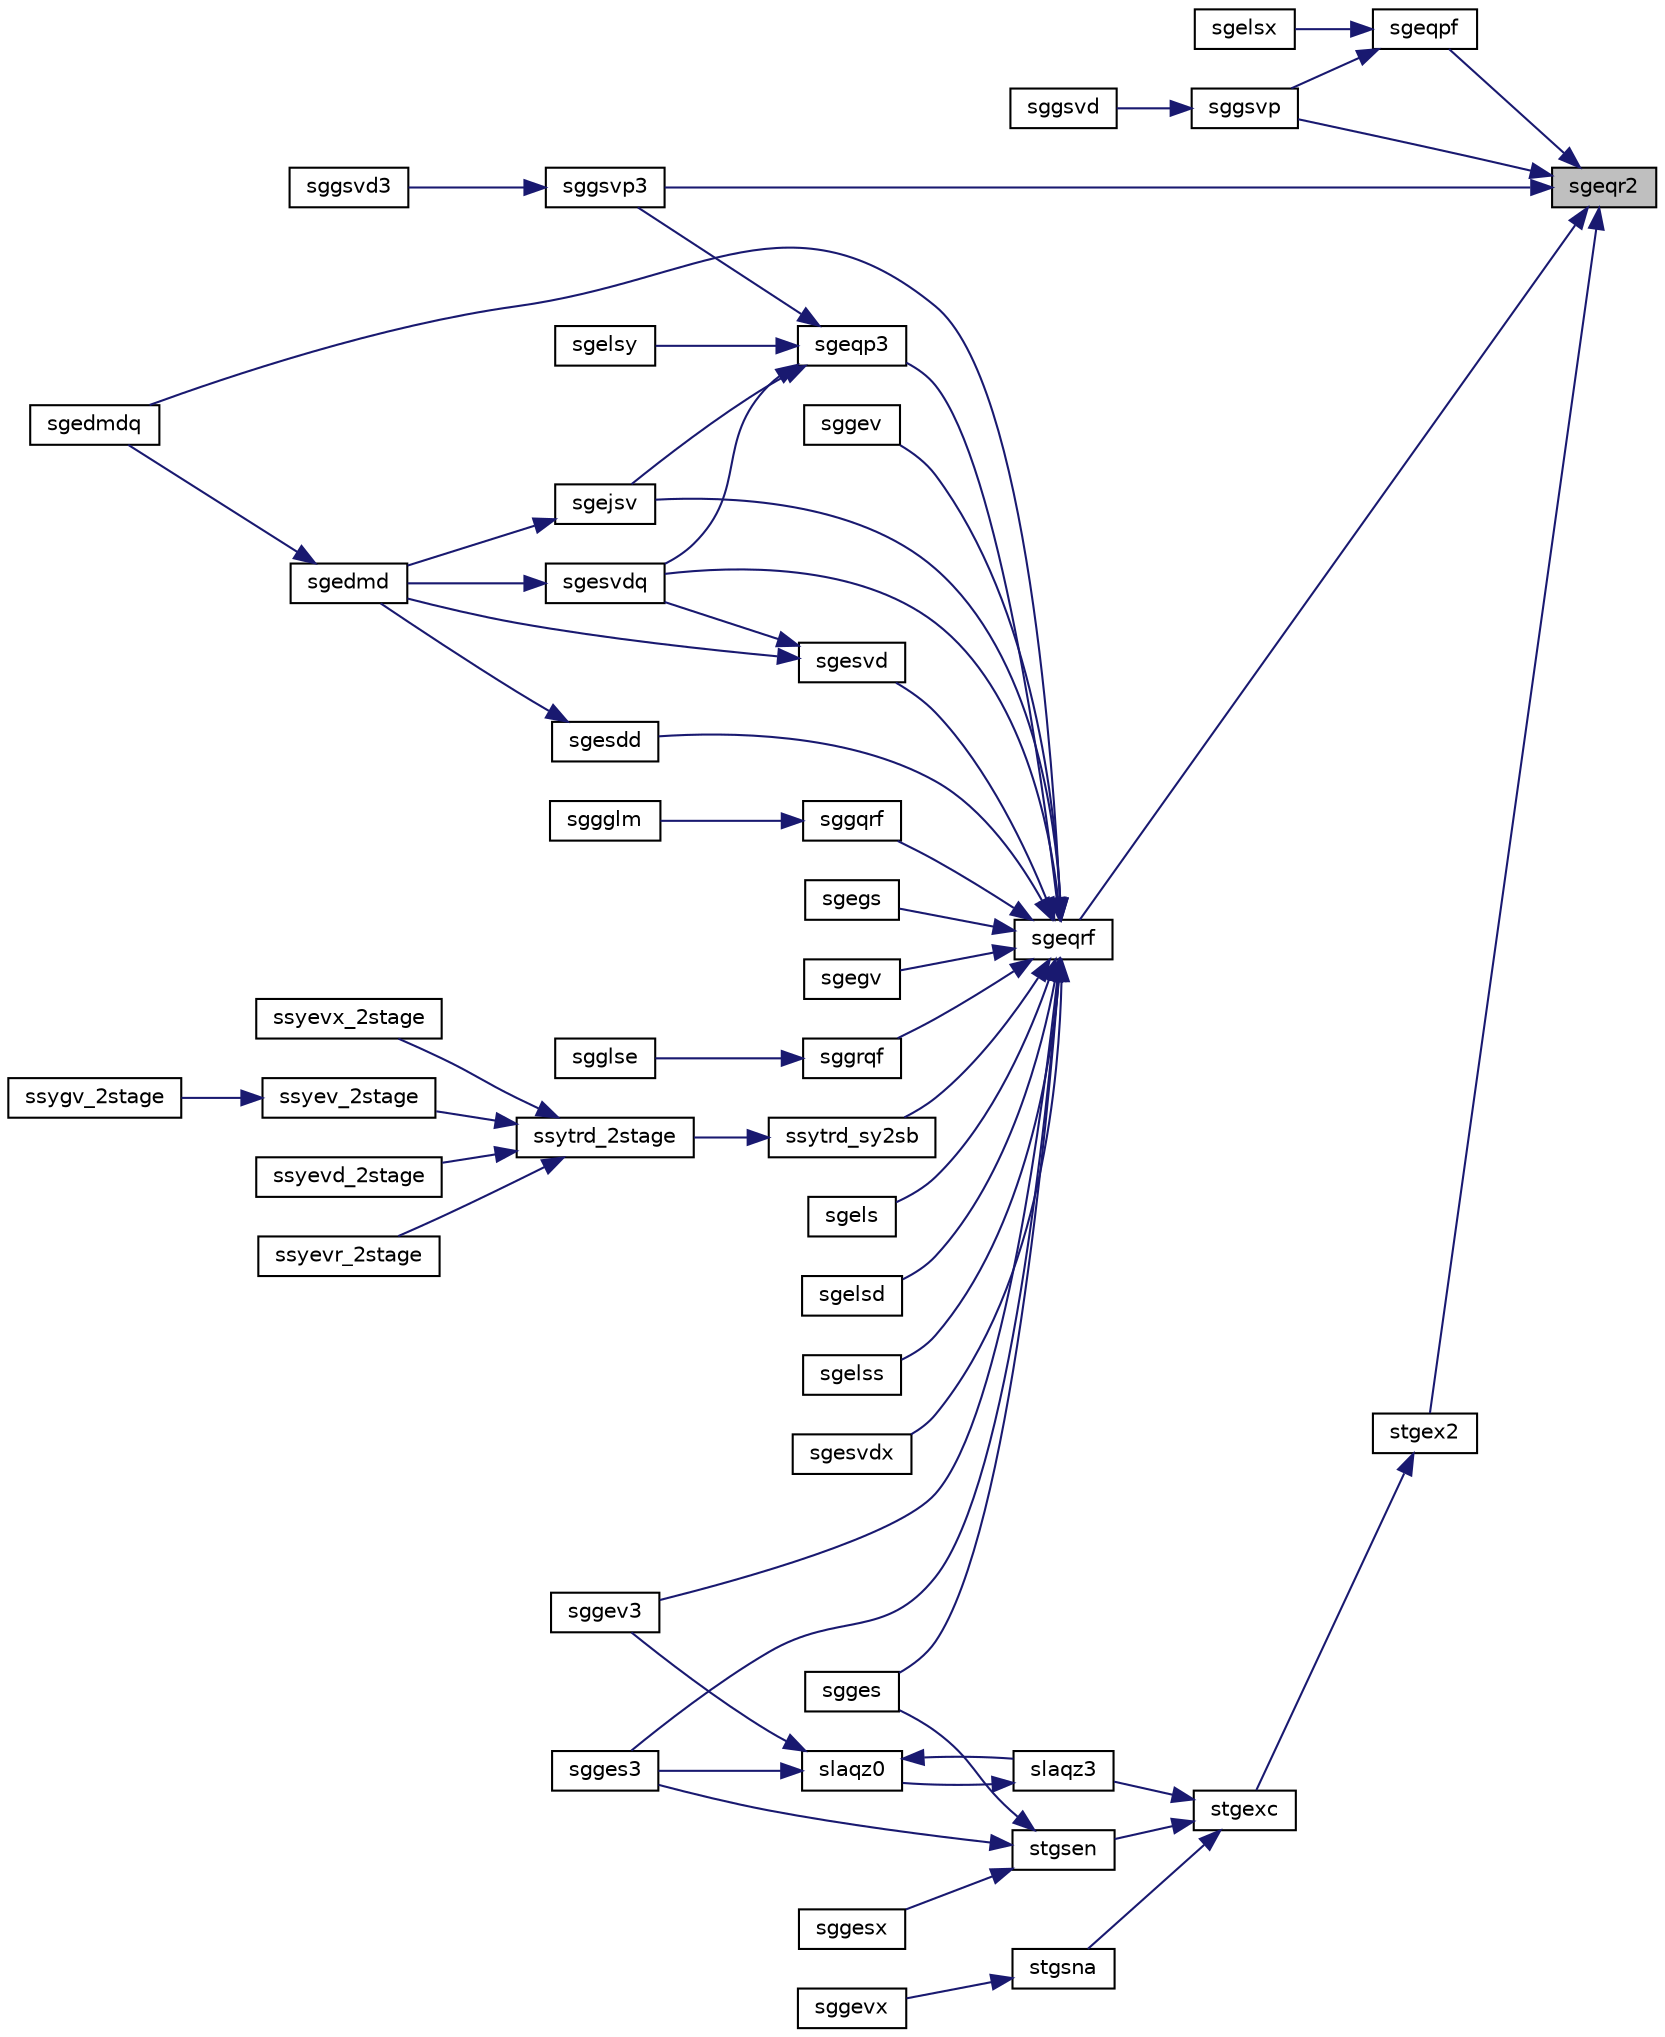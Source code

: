 digraph "sgeqr2"
{
 // LATEX_PDF_SIZE
  edge [fontname="Helvetica",fontsize="10",labelfontname="Helvetica",labelfontsize="10"];
  node [fontname="Helvetica",fontsize="10",shape=record];
  rankdir="RL";
  Node1 [label="sgeqr2",height=0.2,width=0.4,color="black", fillcolor="grey75", style="filled", fontcolor="black",tooltip="SGEQR2 computes the QR factorization of a general rectangular matrix using an unblocked algorithm."];
  Node1 -> Node2 [dir="back",color="midnightblue",fontsize="10",style="solid",fontname="Helvetica"];
  Node2 [label="sgeqpf",height=0.2,width=0.4,color="black", fillcolor="white", style="filled",URL="$sgeqpf_8f.html#ac3876ee65cc8a4a6130d8f1aa9117931",tooltip="SGEQPF"];
  Node2 -> Node3 [dir="back",color="midnightblue",fontsize="10",style="solid",fontname="Helvetica"];
  Node3 [label="sgelsx",height=0.2,width=0.4,color="black", fillcolor="white", style="filled",URL="$sgelsx_8f.html#afa85959c07f700d3f4240a2f4132e3b1",tooltip="SGELSX solves overdetermined or underdetermined systems for GE matrices"];
  Node2 -> Node4 [dir="back",color="midnightblue",fontsize="10",style="solid",fontname="Helvetica"];
  Node4 [label="sggsvp",height=0.2,width=0.4,color="black", fillcolor="white", style="filled",URL="$sggsvp_8f.html#a0f766273df75b0fcbd25c694a5ae4d7a",tooltip="SGGSVP"];
  Node4 -> Node5 [dir="back",color="midnightblue",fontsize="10",style="solid",fontname="Helvetica"];
  Node5 [label="sggsvd",height=0.2,width=0.4,color="black", fillcolor="white", style="filled",URL="$sggsvd_8f.html#a1f5fc3fcbce9d081fd9b409626b47db5",tooltip="SGGSVD computes the singular value decomposition (SVD) for OTHER matrices"];
  Node1 -> Node6 [dir="back",color="midnightblue",fontsize="10",style="solid",fontname="Helvetica"];
  Node6 [label="sgeqrf",height=0.2,width=0.4,color="black", fillcolor="white", style="filled",URL="$sgeqrf_8f.html#a7cb54fa1727bf0166523036f4948bc56",tooltip="SGEQRF"];
  Node6 -> Node7 [dir="back",color="midnightblue",fontsize="10",style="solid",fontname="Helvetica"];
  Node7 [label="sgedmdq",height=0.2,width=0.4,color="black", fillcolor="white", style="filled",URL="$sgedmdq_8f90.html#a1d1fe0497679b62b0084bfbdf54063f2",tooltip="SGEDMDQ computes the Dynamic Mode Decomposition (DMD) for a pair of data snapshot matrices."];
  Node6 -> Node8 [dir="back",color="midnightblue",fontsize="10",style="solid",fontname="Helvetica"];
  Node8 [label="sgegs",height=0.2,width=0.4,color="black", fillcolor="white", style="filled",URL="$sgegs_8f.html#ad6edd6ac01e4a249743c45803d9b37a2",tooltip="SGEGS computes the eigenvalues, real Schur form, and, optionally, the left and/or right Schur vectors..."];
  Node6 -> Node9 [dir="back",color="midnightblue",fontsize="10",style="solid",fontname="Helvetica"];
  Node9 [label="sgegv",height=0.2,width=0.4,color="black", fillcolor="white", style="filled",URL="$sgegv_8f.html#a80fd7fa3159b96cf467a9584f6464310",tooltip="SGEGV computes the eigenvalues and, optionally, the left and/or right eigenvectors of a real matrix p..."];
  Node6 -> Node10 [dir="back",color="midnightblue",fontsize="10",style="solid",fontname="Helvetica"];
  Node10 [label="sgejsv",height=0.2,width=0.4,color="black", fillcolor="white", style="filled",URL="$sgejsv_8f.html#a4b629535d69b782d6421518962e639f1",tooltip="SGEJSV"];
  Node10 -> Node11 [dir="back",color="midnightblue",fontsize="10",style="solid",fontname="Helvetica"];
  Node11 [label="sgedmd",height=0.2,width=0.4,color="black", fillcolor="white", style="filled",URL="$sgedmd_8f90.html#a2620fdd695c7f51cddc90e332eb57971",tooltip="SGEDMD computes the Dynamic Mode Decomposition (DMD) for a pair of data snapshot matrices."];
  Node11 -> Node7 [dir="back",color="midnightblue",fontsize="10",style="solid",fontname="Helvetica"];
  Node6 -> Node12 [dir="back",color="midnightblue",fontsize="10",style="solid",fontname="Helvetica"];
  Node12 [label="sgels",height=0.2,width=0.4,color="black", fillcolor="white", style="filled",URL="$sgels_8f.html#a166c189c7bcd808a9468c05e53da816f",tooltip="SGELS solves overdetermined or underdetermined systems for GE matrices"];
  Node6 -> Node13 [dir="back",color="midnightblue",fontsize="10",style="solid",fontname="Helvetica"];
  Node13 [label="sgelsd",height=0.2,width=0.4,color="black", fillcolor="white", style="filled",URL="$sgelsd_8f.html#abc655f9cb0f6cfff81b3cafc03c41dcb",tooltip="SGELSD computes the minimum-norm solution to a linear least squares problem for GE matrices"];
  Node6 -> Node14 [dir="back",color="midnightblue",fontsize="10",style="solid",fontname="Helvetica"];
  Node14 [label="sgelss",height=0.2,width=0.4,color="black", fillcolor="white", style="filled",URL="$sgelss_8f.html#a206e3084597d088b31dc054a69aec93f",tooltip="SGELSS solves overdetermined or underdetermined systems for GE matrices"];
  Node6 -> Node15 [dir="back",color="midnightblue",fontsize="10",style="solid",fontname="Helvetica"];
  Node15 [label="sgeqp3",height=0.2,width=0.4,color="black", fillcolor="white", style="filled",URL="$sgeqp3_8f.html#a63f9e3af96fa42609e41bf3d77660bdf",tooltip="SGEQP3"];
  Node15 -> Node10 [dir="back",color="midnightblue",fontsize="10",style="solid",fontname="Helvetica"];
  Node15 -> Node16 [dir="back",color="midnightblue",fontsize="10",style="solid",fontname="Helvetica"];
  Node16 [label="sgelsy",height=0.2,width=0.4,color="black", fillcolor="white", style="filled",URL="$sgelsy_8f.html#aebb028f1d50049bcf4780ffc8cb4f750",tooltip="SGELSY solves overdetermined or underdetermined systems for GE matrices"];
  Node15 -> Node17 [dir="back",color="midnightblue",fontsize="10",style="solid",fontname="Helvetica"];
  Node17 [label="sgesvdq",height=0.2,width=0.4,color="black", fillcolor="white", style="filled",URL="$sgesvdq_8f.html#a8e9cbc85a2116d7ae24a854e24fbdc14",tooltip="SGESVDQ computes the singular value decomposition (SVD) with a QR-Preconditioned QR SVD Method for GE..."];
  Node17 -> Node11 [dir="back",color="midnightblue",fontsize="10",style="solid",fontname="Helvetica"];
  Node15 -> Node18 [dir="back",color="midnightblue",fontsize="10",style="solid",fontname="Helvetica"];
  Node18 [label="sggsvp3",height=0.2,width=0.4,color="black", fillcolor="white", style="filled",URL="$sggsvp3_8f.html#aa7ac3710a5ae384750928591cc7e5564",tooltip="SGGSVP3"];
  Node18 -> Node19 [dir="back",color="midnightblue",fontsize="10",style="solid",fontname="Helvetica"];
  Node19 [label="sggsvd3",height=0.2,width=0.4,color="black", fillcolor="white", style="filled",URL="$sggsvd3_8f.html#a8e993bb662dabdfde3dd7c08b9b870e4",tooltip="SGGSVD3 computes the singular value decomposition (SVD) for OTHER matrices"];
  Node6 -> Node20 [dir="back",color="midnightblue",fontsize="10",style="solid",fontname="Helvetica"];
  Node20 [label="sgesdd",height=0.2,width=0.4,color="black", fillcolor="white", style="filled",URL="$sgesdd_8f.html#ac2cd4f1079370ac908186d77efcd5ea8",tooltip="SGESDD"];
  Node20 -> Node11 [dir="back",color="midnightblue",fontsize="10",style="solid",fontname="Helvetica"];
  Node6 -> Node21 [dir="back",color="midnightblue",fontsize="10",style="solid",fontname="Helvetica"];
  Node21 [label="sgesvd",height=0.2,width=0.4,color="black", fillcolor="white", style="filled",URL="$sgesvd_8f.html#af03d06284b1bfabd3d6c0f6955960533",tooltip="SGESVD computes the singular value decomposition (SVD) for GE matrices"];
  Node21 -> Node11 [dir="back",color="midnightblue",fontsize="10",style="solid",fontname="Helvetica"];
  Node21 -> Node17 [dir="back",color="midnightblue",fontsize="10",style="solid",fontname="Helvetica"];
  Node6 -> Node17 [dir="back",color="midnightblue",fontsize="10",style="solid",fontname="Helvetica"];
  Node6 -> Node22 [dir="back",color="midnightblue",fontsize="10",style="solid",fontname="Helvetica"];
  Node22 [label="sgesvdx",height=0.2,width=0.4,color="black", fillcolor="white", style="filled",URL="$sgesvdx_8f.html#aec7e3fe91246cc52bcd34c45494932aa",tooltip="SGESVDX computes the singular value decomposition (SVD) for GE matrices"];
  Node6 -> Node23 [dir="back",color="midnightblue",fontsize="10",style="solid",fontname="Helvetica"];
  Node23 [label="sgges",height=0.2,width=0.4,color="black", fillcolor="white", style="filled",URL="$sgges_8f.html#a6a36f16104f3f8ae8e499cc7efaa2195",tooltip="SGGES computes the eigenvalues, the Schur form, and, optionally, the matrix of Schur vectors for GE m..."];
  Node6 -> Node24 [dir="back",color="midnightblue",fontsize="10",style="solid",fontname="Helvetica"];
  Node24 [label="sgges3",height=0.2,width=0.4,color="black", fillcolor="white", style="filled",URL="$sgges3_8f.html#aa38a73620b45cbe5a9b1803351a28dbb",tooltip="SGGES3 computes the eigenvalues, the Schur form, and, optionally, the matrix of Schur vectors for GE ..."];
  Node6 -> Node25 [dir="back",color="midnightblue",fontsize="10",style="solid",fontname="Helvetica"];
  Node25 [label="sggev",height=0.2,width=0.4,color="black", fillcolor="white", style="filled",URL="$sggev_8f.html#a6176eadcb5a027beb0b000fbf74f9e35",tooltip="SGGEV computes the eigenvalues and, optionally, the left and/or right eigenvectors for GE matrices"];
  Node6 -> Node26 [dir="back",color="midnightblue",fontsize="10",style="solid",fontname="Helvetica"];
  Node26 [label="sggev3",height=0.2,width=0.4,color="black", fillcolor="white", style="filled",URL="$sggev3_8f.html#a7c33384acda01bd5c62e87213eb2f2f9",tooltip="SGGEV3 computes the eigenvalues and, optionally, the left and/or right eigenvectors for GE matrices (..."];
  Node6 -> Node27 [dir="back",color="midnightblue",fontsize="10",style="solid",fontname="Helvetica"];
  Node27 [label="sggqrf",height=0.2,width=0.4,color="black", fillcolor="white", style="filled",URL="$sggqrf_8f.html#acadfef9b1a78fed3bd450a985b5c10f8",tooltip="SGGQRF"];
  Node27 -> Node28 [dir="back",color="midnightblue",fontsize="10",style="solid",fontname="Helvetica"];
  Node28 [label="sggglm",height=0.2,width=0.4,color="black", fillcolor="white", style="filled",URL="$sggglm_8f.html#a3396020c326155bf403103d9eef2552d",tooltip="SGGGLM"];
  Node6 -> Node29 [dir="back",color="midnightblue",fontsize="10",style="solid",fontname="Helvetica"];
  Node29 [label="sggrqf",height=0.2,width=0.4,color="black", fillcolor="white", style="filled",URL="$sggrqf_8f.html#af2e1dd9191d674f897a060e621541138",tooltip="SGGRQF"];
  Node29 -> Node30 [dir="back",color="midnightblue",fontsize="10",style="solid",fontname="Helvetica"];
  Node30 [label="sgglse",height=0.2,width=0.4,color="black", fillcolor="white", style="filled",URL="$sgglse_8f.html#a63a2105abbfdbf4038e716059086d738",tooltip="SGGLSE solves overdetermined or underdetermined systems for OTHER matrices"];
  Node6 -> Node31 [dir="back",color="midnightblue",fontsize="10",style="solid",fontname="Helvetica"];
  Node31 [label="ssytrd_sy2sb",height=0.2,width=0.4,color="black", fillcolor="white", style="filled",URL="$ssytrd__sy2sb_8f.html#af640b5eb84ff9eb0681a6f37b740d18c",tooltip="SSYTRD_SY2SB"];
  Node31 -> Node32 [dir="back",color="midnightblue",fontsize="10",style="solid",fontname="Helvetica"];
  Node32 [label="ssytrd_2stage",height=0.2,width=0.4,color="black", fillcolor="white", style="filled",URL="$ssytrd__2stage_8f.html#ae28ce0a4f0c6c897ac3301ba08558b26",tooltip="SSYTRD_2STAGE"];
  Node32 -> Node33 [dir="back",color="midnightblue",fontsize="10",style="solid",fontname="Helvetica"];
  Node33 [label="ssyev_2stage",height=0.2,width=0.4,color="black", fillcolor="white", style="filled",URL="$ssyev__2stage_8f.html#a2d0b53eb79e43d7059fc80365ec517e9",tooltip="SSYEV_2STAGE computes the eigenvalues and, optionally, the left and/or right eigenvectors for SY matr..."];
  Node33 -> Node34 [dir="back",color="midnightblue",fontsize="10",style="solid",fontname="Helvetica"];
  Node34 [label="ssygv_2stage",height=0.2,width=0.4,color="black", fillcolor="white", style="filled",URL="$ssygv__2stage_8f.html#a6eaf17f1551477fc438915c8ada67abc",tooltip="SSYGV_2STAGE"];
  Node32 -> Node35 [dir="back",color="midnightblue",fontsize="10",style="solid",fontname="Helvetica"];
  Node35 [label="ssyevd_2stage",height=0.2,width=0.4,color="black", fillcolor="white", style="filled",URL="$ssyevd__2stage_8f.html#a183409fcfe0ad42c2a976c352e077850",tooltip="SSYEVD_2STAGE computes the eigenvalues and, optionally, the left and/or right eigenvectors for SY mat..."];
  Node32 -> Node36 [dir="back",color="midnightblue",fontsize="10",style="solid",fontname="Helvetica"];
  Node36 [label="ssyevr_2stage",height=0.2,width=0.4,color="black", fillcolor="white", style="filled",URL="$ssyevr__2stage_8f.html#acdcfccbd51404d755a5b08c188d74a6f",tooltip="SSYEVR_2STAGE computes the eigenvalues and, optionally, the left and/or right eigenvectors for SY mat..."];
  Node32 -> Node37 [dir="back",color="midnightblue",fontsize="10",style="solid",fontname="Helvetica"];
  Node37 [label="ssyevx_2stage",height=0.2,width=0.4,color="black", fillcolor="white", style="filled",URL="$ssyevx__2stage_8f.html#ade5afd3e65add6bc3ba047203a98602f",tooltip="SSYEVX_2STAGE computes the eigenvalues and, optionally, the left and/or right eigenvectors for SY mat..."];
  Node1 -> Node4 [dir="back",color="midnightblue",fontsize="10",style="solid",fontname="Helvetica"];
  Node1 -> Node18 [dir="back",color="midnightblue",fontsize="10",style="solid",fontname="Helvetica"];
  Node1 -> Node38 [dir="back",color="midnightblue",fontsize="10",style="solid",fontname="Helvetica"];
  Node38 [label="stgex2",height=0.2,width=0.4,color="black", fillcolor="white", style="filled",URL="$stgex2_8f.html#a291b344e4ed84af6cdba9a6d1efce24b",tooltip="STGEX2 swaps adjacent diagonal blocks in an upper (quasi) triangular matrix pair by an orthogonal equ..."];
  Node38 -> Node39 [dir="back",color="midnightblue",fontsize="10",style="solid",fontname="Helvetica"];
  Node39 [label="stgexc",height=0.2,width=0.4,color="black", fillcolor="white", style="filled",URL="$stgexc_8f.html#a1af98b467b76dca2231f57debae966c5",tooltip="STGEXC"];
  Node39 -> Node40 [dir="back",color="midnightblue",fontsize="10",style="solid",fontname="Helvetica"];
  Node40 [label="slaqz3",height=0.2,width=0.4,color="black", fillcolor="white", style="filled",URL="$slaqz3_8f.html#a8dad4aabc60c0b1cdc76901db8f195e2",tooltip="SLAQZ3"];
  Node40 -> Node41 [dir="back",color="midnightblue",fontsize="10",style="solid",fontname="Helvetica"];
  Node41 [label="slaqz0",height=0.2,width=0.4,color="black", fillcolor="white", style="filled",URL="$slaqz0_8f.html#ad7e1d2d77ede5cb50a673445ea956f49",tooltip="SLAQZ0"];
  Node41 -> Node24 [dir="back",color="midnightblue",fontsize="10",style="solid",fontname="Helvetica"];
  Node41 -> Node26 [dir="back",color="midnightblue",fontsize="10",style="solid",fontname="Helvetica"];
  Node41 -> Node40 [dir="back",color="midnightblue",fontsize="10",style="solid",fontname="Helvetica"];
  Node39 -> Node42 [dir="back",color="midnightblue",fontsize="10",style="solid",fontname="Helvetica"];
  Node42 [label="stgsen",height=0.2,width=0.4,color="black", fillcolor="white", style="filled",URL="$stgsen_8f.html#a4f229aaf6520b747952147327f94a0d3",tooltip="STGSEN"];
  Node42 -> Node23 [dir="back",color="midnightblue",fontsize="10",style="solid",fontname="Helvetica"];
  Node42 -> Node24 [dir="back",color="midnightblue",fontsize="10",style="solid",fontname="Helvetica"];
  Node42 -> Node43 [dir="back",color="midnightblue",fontsize="10",style="solid",fontname="Helvetica"];
  Node43 [label="sggesx",height=0.2,width=0.4,color="black", fillcolor="white", style="filled",URL="$sggesx_8f.html#ac04eec62b6a153d74e425961e9704fde",tooltip="SGGESX computes the eigenvalues, the Schur form, and, optionally, the matrix of Schur vectors for GE ..."];
  Node39 -> Node44 [dir="back",color="midnightblue",fontsize="10",style="solid",fontname="Helvetica"];
  Node44 [label="stgsna",height=0.2,width=0.4,color="black", fillcolor="white", style="filled",URL="$stgsna_8f.html#a4288220546abeaa11e0fa24d99dae391",tooltip="STGSNA"];
  Node44 -> Node45 [dir="back",color="midnightblue",fontsize="10",style="solid",fontname="Helvetica"];
  Node45 [label="sggevx",height=0.2,width=0.4,color="black", fillcolor="white", style="filled",URL="$sggevx_8f.html#a47ddf03d427ec3f9346253132c26cf96",tooltip="SGGEVX computes the eigenvalues and, optionally, the left and/or right eigenvectors for GE matrices"];
}
